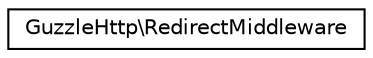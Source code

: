 digraph "Graphical Class Hierarchy"
{
  edge [fontname="Helvetica",fontsize="10",labelfontname="Helvetica",labelfontsize="10"];
  node [fontname="Helvetica",fontsize="10",shape=record];
  rankdir="LR";
  Node0 [label="GuzzleHttp\\RedirectMiddleware",height=0.2,width=0.4,color="black", fillcolor="white", style="filled",URL="$classGuzzleHttp_1_1RedirectMiddleware.html"];
}
